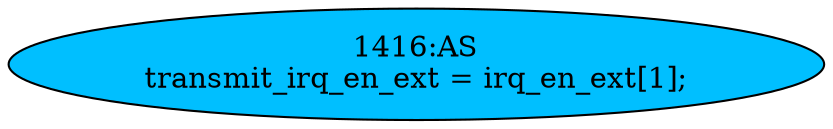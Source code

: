 strict digraph "" {
	node [label="\N"];
	"1416:AS"	 [ast="<pyverilog.vparser.ast.Assign object at 0x7fd77326e550>",
		def_var="['transmit_irq_en_ext']",
		fillcolor=deepskyblue,
		label="1416:AS
transmit_irq_en_ext = irq_en_ext[1];",
		statements="[]",
		style=filled,
		typ=Assign,
		use_var="['irq_en_ext']"];
}
